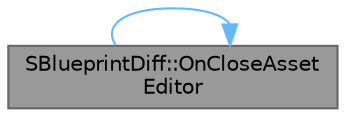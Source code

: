 digraph "SBlueprintDiff::OnCloseAssetEditor"
{
 // INTERACTIVE_SVG=YES
 // LATEX_PDF_SIZE
  bgcolor="transparent";
  edge [fontname=Helvetica,fontsize=10,labelfontname=Helvetica,labelfontsize=10];
  node [fontname=Helvetica,fontsize=10,shape=box,height=0.2,width=0.4];
  rankdir="LR";
  Node1 [id="Node000001",label="SBlueprintDiff::OnCloseAsset\lEditor",height=0.2,width=0.4,color="gray40", fillcolor="grey60", style="filled", fontcolor="black",tooltip="Called when editor may need to be closed."];
  Node1 -> Node1 [id="edge1_Node000001_Node000001",color="steelblue1",style="solid",tooltip=" "];
}
